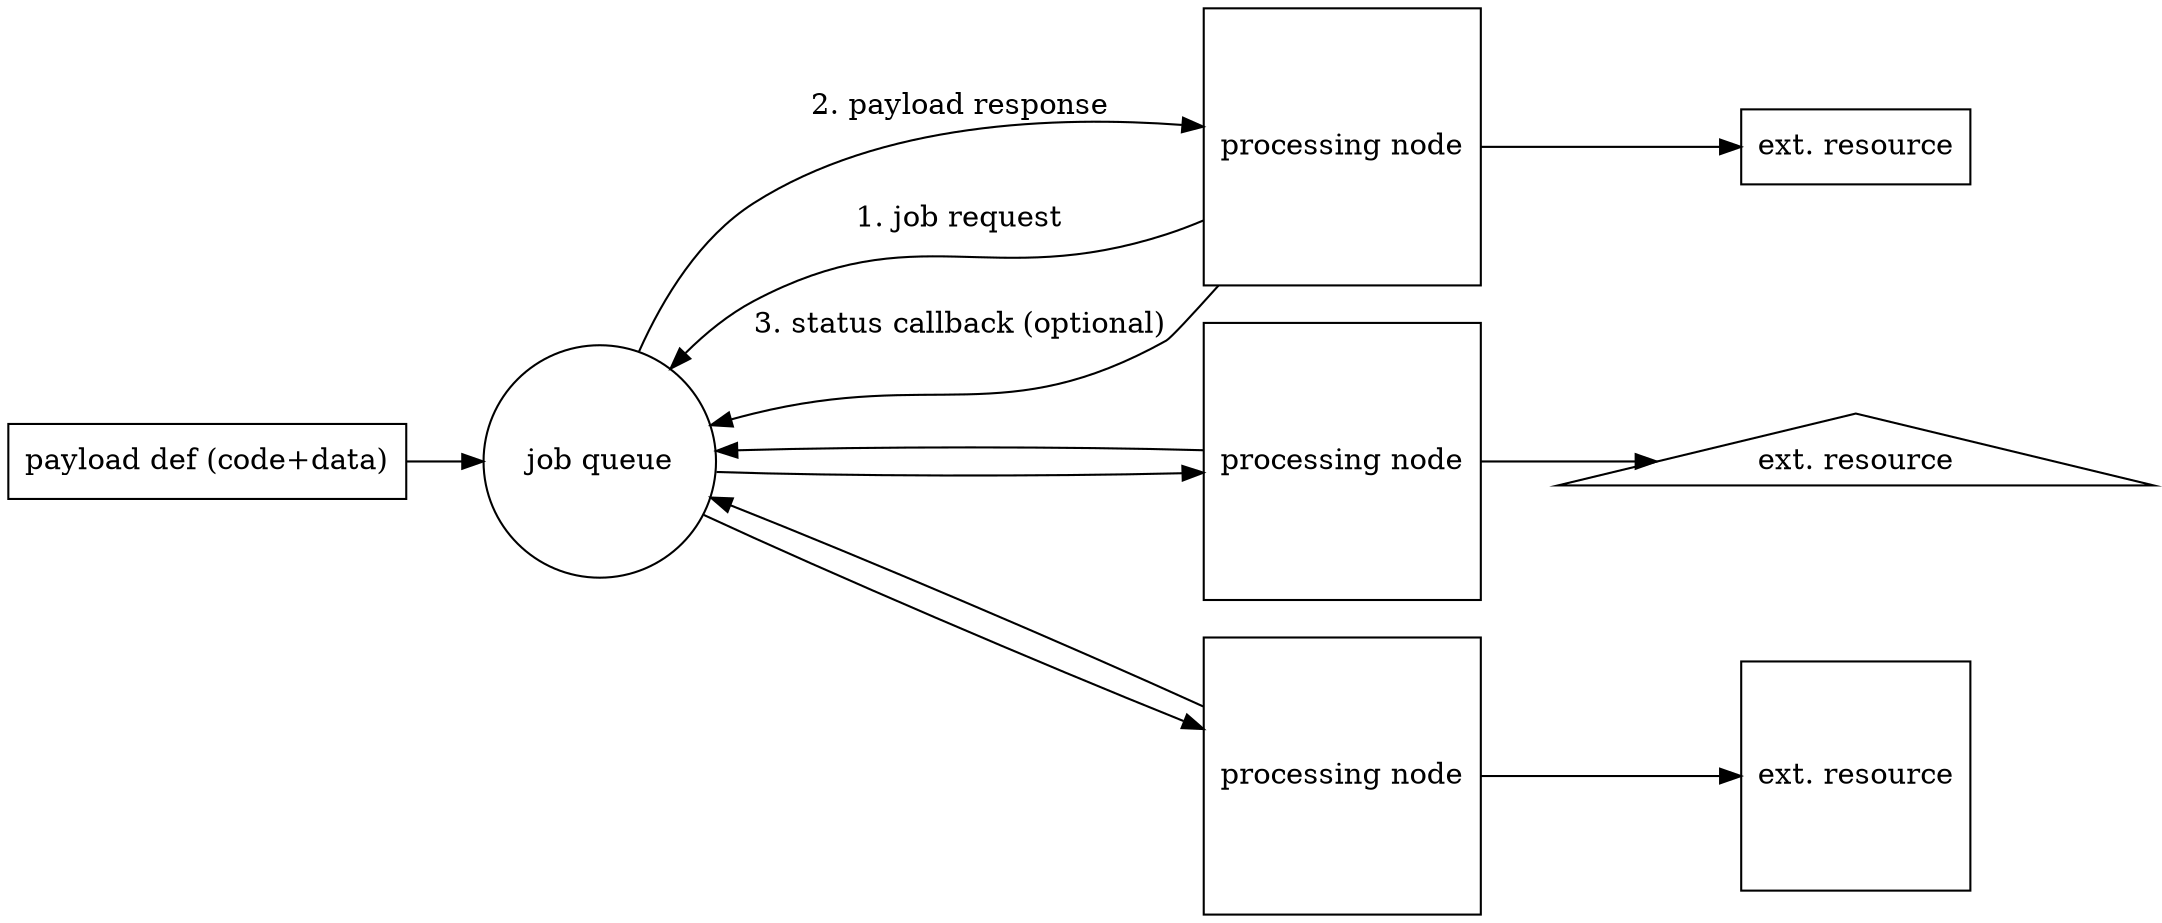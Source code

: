 digraph "" {
	graph [layout=dot, IVFileName=vpex, bb="0 0 876 354", IVLastNodeNumber=9, rankdir=LR, IVScale="0.591660", IVContentOffset="-0.000000,-0.000000"];
	node [label="\N"];
	"B52F96D9-88DD-4109-BD4E-04EBDE309FBF" [label="payload def (code+data)", IVPosition="4,56", shape=rectangle];
	"0E774F26-7A4A-4074-ADB3-9878713B7F08" [label="job queue", IVPosition="103,239", shape=circle];
	"72B9FE37-20B4-4D67-A393-3CBB681524BA" [label="processing node", IVPosition="181,421", shape=rectangle, regular=true];
	"5E937650-42A0-4AFA-A1B1-1B24904549AA" [label="processing node", IVPosition="352,408", shape=rectangle, regular=true];
	"3CF77A27-8622-4B29-B186-85FEBC65FAC1" [label="processing node", IVPosition="178,592", shape=rectangle, regular=true];
	"9DA30C74-CC2B-43C2-8F0E-C9145499EE81" [label="ext. resource", IVPosition="214,454", shape=rectangle];
	"C7DB7BD1-B6BC-4009-B77E-27A55E02790B" [label="ext. resource", IVPosition="225,590", shape=rectangle, regular=true];
	"E61EFF95-AB46-474C-A5ED-A076226275D2" [label="ext. resource", IVPosition="432,569", shape=triangle];
	"B52F96D9-88DD-4109-BD4E-04EBDE309FBF" -> "0E774F26-7A4A-4074-ADB3-9878713B7F08";
	"72B9FE37-20B4-4D67-A393-3CBB681524BA" -> "0E774F26-7A4A-4074-ADB3-9878713B7F08" [label="1. job request"];
	"5E937650-42A0-4AFA-A1B1-1B24904549AA" -> "0E774F26-7A4A-4074-ADB3-9878713B7F08";
	"3CF77A27-8622-4B29-B186-85FEBC65FAC1" -> "0E774F26-7A4A-4074-ADB3-9878713B7F08";
	"0E774F26-7A4A-4074-ADB3-9878713B7F08" -> "72B9FE37-20B4-4D67-A393-3CBB681524BA" [label="2. payload response"];
	"0E774F26-7A4A-4074-ADB3-9878713B7F08" -> "5E937650-42A0-4AFA-A1B1-1B24904549AA";
	"0E774F26-7A4A-4074-ADB3-9878713B7F08" -> "3CF77A27-8622-4B29-B186-85FEBC65FAC1";
	"72B9FE37-20B4-4D67-A393-3CBB681524BA" -> "0E774F26-7A4A-4074-ADB3-9878713B7F08" [label="3. status callback (optional)"];
	"5E937650-42A0-4AFA-A1B1-1B24904549AA" -> "E61EFF95-AB46-474C-A5ED-A076226275D2";
	"72B9FE37-20B4-4D67-A393-3CBB681524BA" -> "9DA30C74-CC2B-43C2-8F0E-C9145499EE81";
	"3CF77A27-8622-4B29-B186-85FEBC65FAC1" -> "C7DB7BD1-B6BC-4009-B77E-27A55E02790B";
}
